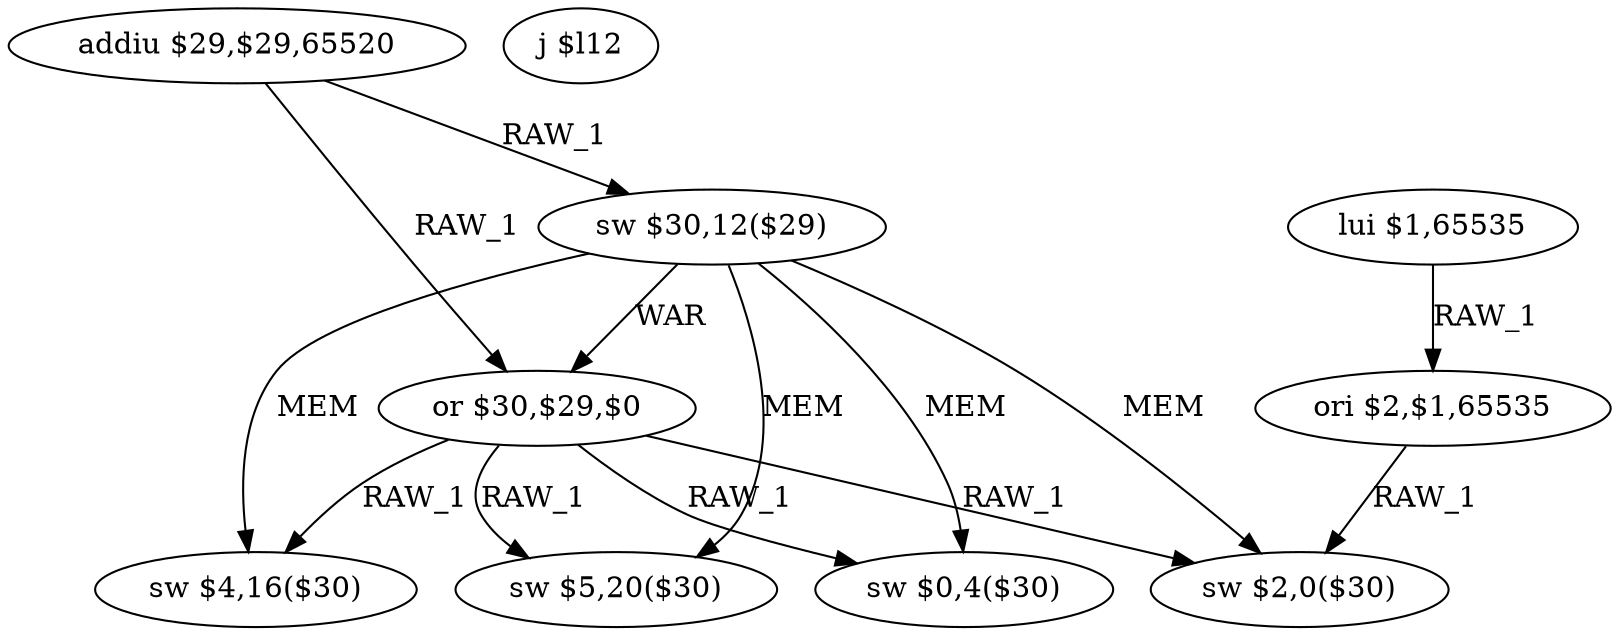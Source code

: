 digraph G1 {
node [shape = ellipse];
i0 [label = "addiu $29,$29,65520"] ;
i0 ->  i1 [label= "RAW_1"];
i0 ->  i2 [label= "RAW_1"];
i1 [label = "sw $30,12($29)"] ;
i1 ->  i2 [label= "WAR"];
i1 ->  i3 [label= "MEM"];
i1 ->  i4 [label= "MEM"];
i1 ->  i7 [label= "MEM"];
i1 ->  i8 [label= "MEM"];
i2 [label = "or $30,$29,$0"] ;
i2 ->  i3 [label= "RAW_1"];
i2 ->  i4 [label= "RAW_1"];
i2 ->  i7 [label= "RAW_1"];
i2 ->  i8 [label= "RAW_1"];
i3 [label = "sw $4,16($30)"] ;
i4 [label = "sw $5,20($30)"] ;
i7 [label = "sw $2,0($30)"] ;
i8 [label = "sw $0,4($30)"] ;
i5 [label = "lui $1,65535"] ;
i5 ->  i6 [label= "RAW_1"];
i6 [label = "ori $2,$1,65535"] ;
i6 ->  i7 [label= "RAW_1"];
i9 [label = "j $l12"] ;
}
